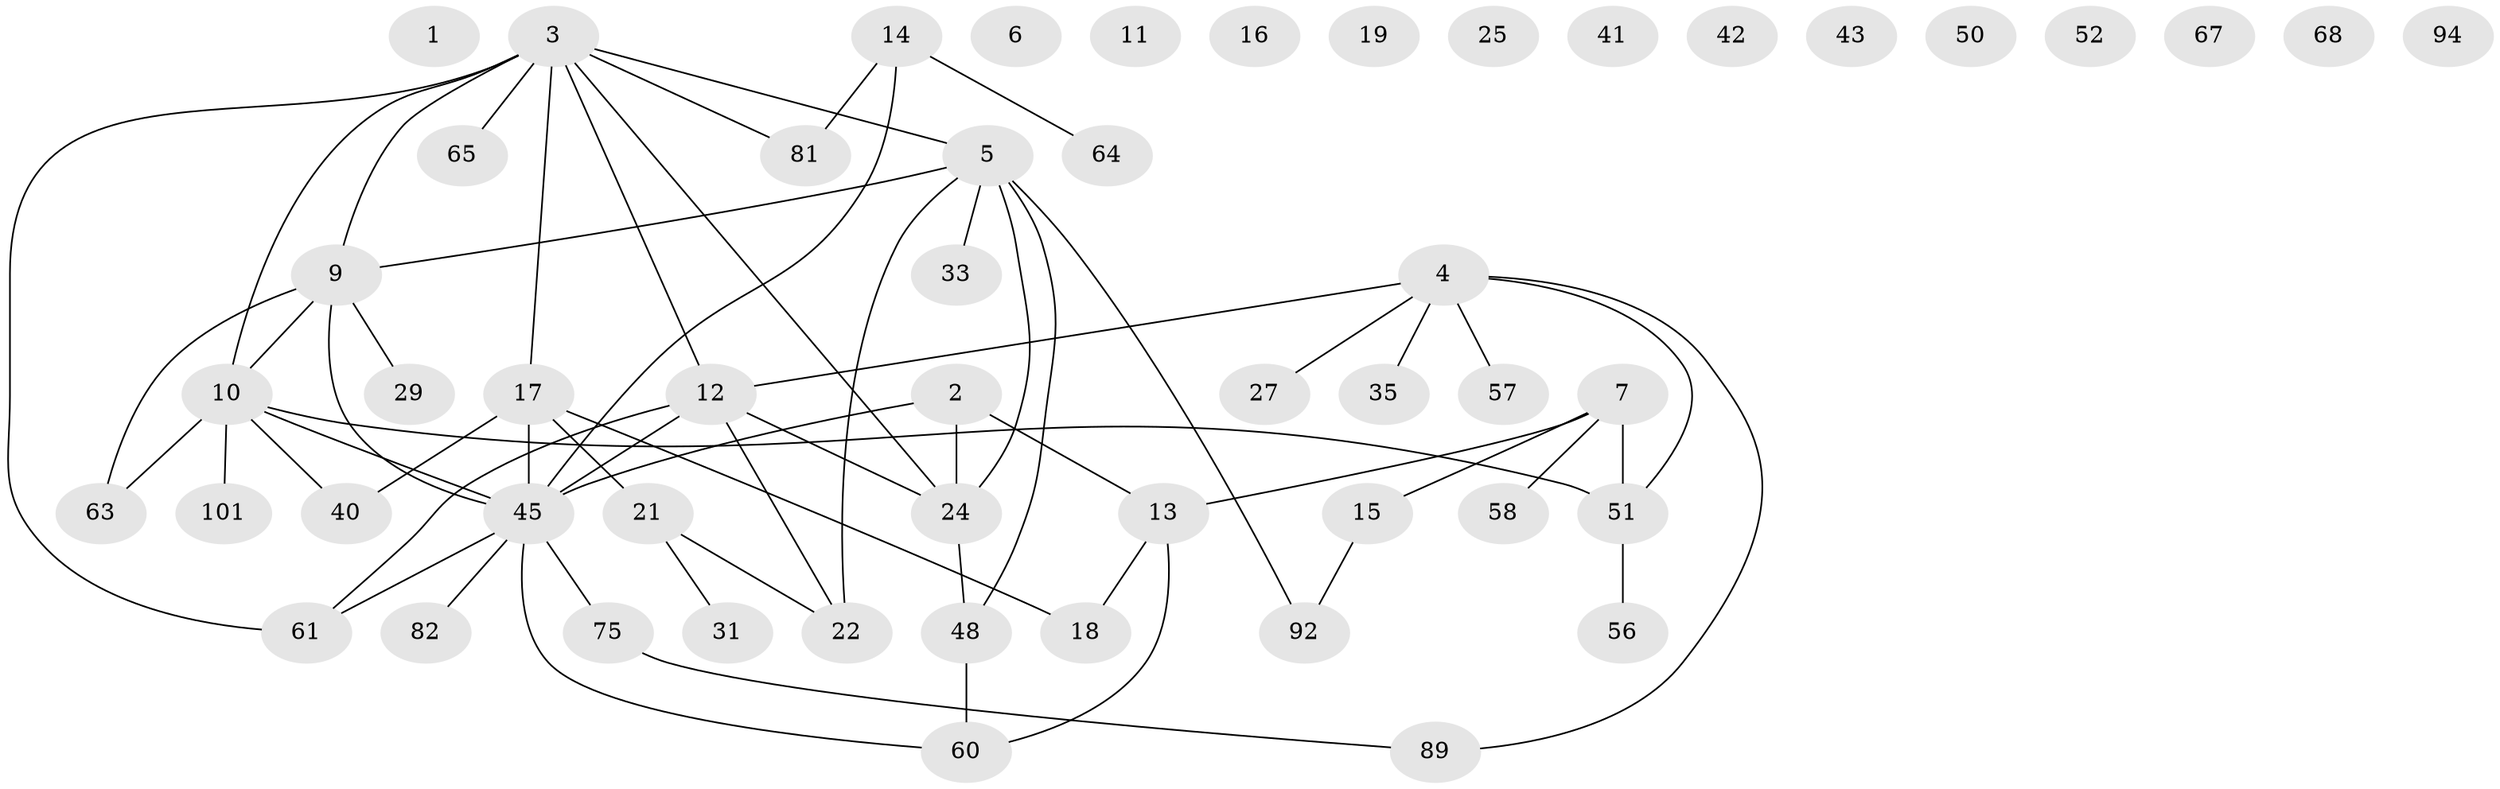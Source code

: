 // original degree distribution, {0: 0.1188118811881188, 2: 0.297029702970297, 3: 0.19801980198019803, 4: 0.07920792079207921, 5: 0.07920792079207921, 1: 0.2079207920792079, 7: 0.009900990099009901, 6: 0.009900990099009901}
// Generated by graph-tools (version 1.1) at 2025/16/03/04/25 18:16:39]
// undirected, 53 vertices, 61 edges
graph export_dot {
graph [start="1"]
  node [color=gray90,style=filled];
  1;
  2 [super="+70+96"];
  3 [super="+38+79+88"];
  4 [super="+34+99"];
  5 [super="+39+66+80+91"];
  6;
  7 [super="+8+23"];
  9 [super="+20+93+95"];
  10 [super="+36+49+83"];
  11 [super="+47"];
  12 [super="+44+78"];
  13 [super="+28+37"];
  14 [super="+30+72"];
  15 [super="+74"];
  16;
  17 [super="+26+55"];
  18;
  19;
  21 [super="+53+85"];
  22 [super="+84"];
  24 [super="+32+71"];
  25;
  27 [super="+46+73"];
  29;
  31;
  33;
  35;
  40 [super="+98"];
  41;
  42;
  43;
  45 [super="+59+62+86+97+90"];
  48 [super="+76"];
  50;
  51 [super="+54+69"];
  52;
  56;
  57;
  58;
  60;
  61;
  63;
  64;
  65;
  67;
  68 [super="+87"];
  75 [super="+77"];
  81 [super="+100"];
  82;
  89;
  92;
  94;
  101;
  2 -- 45;
  2 -- 13;
  2 -- 24;
  3 -- 81;
  3 -- 65;
  3 -- 24;
  3 -- 10;
  3 -- 61;
  3 -- 5;
  3 -- 9;
  3 -- 12;
  3 -- 17;
  4 -- 89;
  4 -- 35;
  4 -- 51;
  4 -- 57;
  4 -- 12;
  4 -- 27;
  5 -- 48;
  5 -- 33;
  5 -- 92;
  5 -- 9;
  5 -- 22;
  5 -- 24;
  7 -- 51 [weight=2];
  7 -- 58;
  7 -- 13;
  7 -- 15;
  9 -- 29 [weight=2];
  9 -- 45 [weight=2];
  9 -- 63;
  9 -- 10;
  10 -- 51;
  10 -- 101;
  10 -- 63;
  10 -- 40;
  10 -- 45;
  12 -- 22;
  12 -- 61;
  12 -- 24;
  12 -- 45;
  13 -- 60;
  13 -- 18;
  14 -- 64;
  14 -- 45;
  14 -- 81;
  15 -- 92;
  17 -- 18;
  17 -- 40 [weight=2];
  17 -- 21;
  17 -- 45;
  21 -- 31;
  21 -- 22;
  24 -- 48;
  45 -- 60;
  45 -- 82;
  45 -- 61;
  45 -- 75;
  48 -- 60;
  51 -- 56;
  75 -- 89;
}
